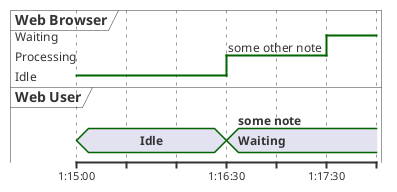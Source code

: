 {
  "sha1": "rnm4juh0qn0o7xppmdu73a3yutodjhb",
  "insertion": {
    "when": "2024-06-04T17:28:44.039Z",
    "url": "https://forum.plantuml.net/7019/hh-mm-ss-time-format-in-timing-diagram?show=10028#c10028",
    "user": "plantuml@gmail.com"
  }
}
@startuml
robust "Web Browser" as WB
concise "Web User" as WU

@1:15:00
WU is Idle
WB is Idle

@1:16:30
WU is Waiting : some note
WB is Processing : some other note

@1:17:30
WB is Waiting
@enduml
